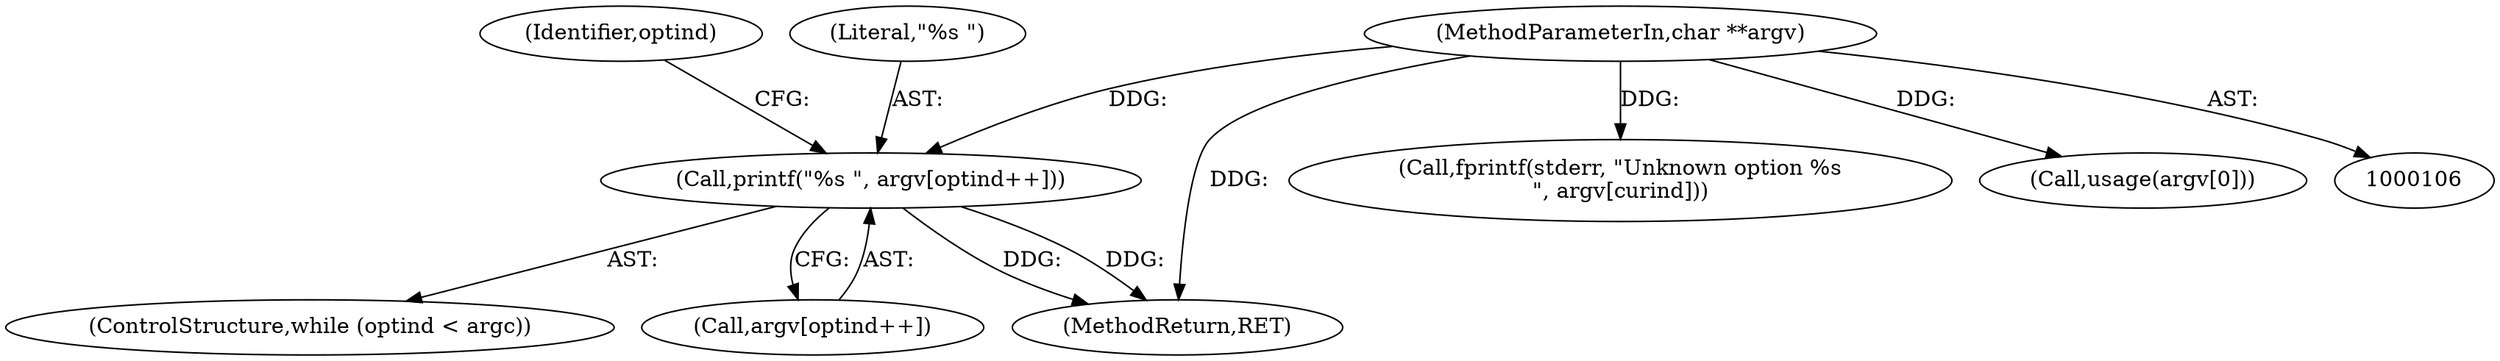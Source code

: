 digraph "0_keepalived_04f2d32871bb3b11d7dc024039952f2fe2750306@array" {
"1000731" [label="(Call,printf(\"%s \", argv[optind++]))"];
"1000108" [label="(MethodParameterIn,char **argv)"];
"1000675" [label="(Call,fprintf(stderr, \"Unknown option %s\n\", argv[curind]))"];
"1000727" [label="(ControlStructure,while (optind < argc))"];
"1000257" [label="(Call,usage(argv[0]))"];
"1000733" [label="(Call,argv[optind++])"];
"1000729" [label="(Identifier,optind)"];
"1000731" [label="(Call,printf(\"%s \", argv[optind++]))"];
"1000108" [label="(MethodParameterIn,char **argv)"];
"1000745" [label="(MethodReturn,RET)"];
"1000732" [label="(Literal,\"%s \")"];
"1000731" -> "1000727"  [label="AST: "];
"1000731" -> "1000733"  [label="CFG: "];
"1000732" -> "1000731"  [label="AST: "];
"1000733" -> "1000731"  [label="AST: "];
"1000729" -> "1000731"  [label="CFG: "];
"1000731" -> "1000745"  [label="DDG: "];
"1000731" -> "1000745"  [label="DDG: "];
"1000108" -> "1000731"  [label="DDG: "];
"1000108" -> "1000106"  [label="AST: "];
"1000108" -> "1000745"  [label="DDG: "];
"1000108" -> "1000257"  [label="DDG: "];
"1000108" -> "1000675"  [label="DDG: "];
}
